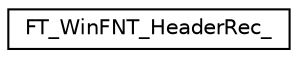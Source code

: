 digraph "Graphical Class Hierarchy"
{
 // LATEX_PDF_SIZE
  edge [fontname="Helvetica",fontsize="10",labelfontname="Helvetica",labelfontsize="10"];
  node [fontname="Helvetica",fontsize="10",shape=record];
  rankdir="LR";
  Node0 [label="FT_WinFNT_HeaderRec_",height=0.2,width=0.4,color="black", fillcolor="white", style="filled",URL="$d5/db8/structFT__WinFNT__HeaderRec__.html",tooltip=" "];
}
